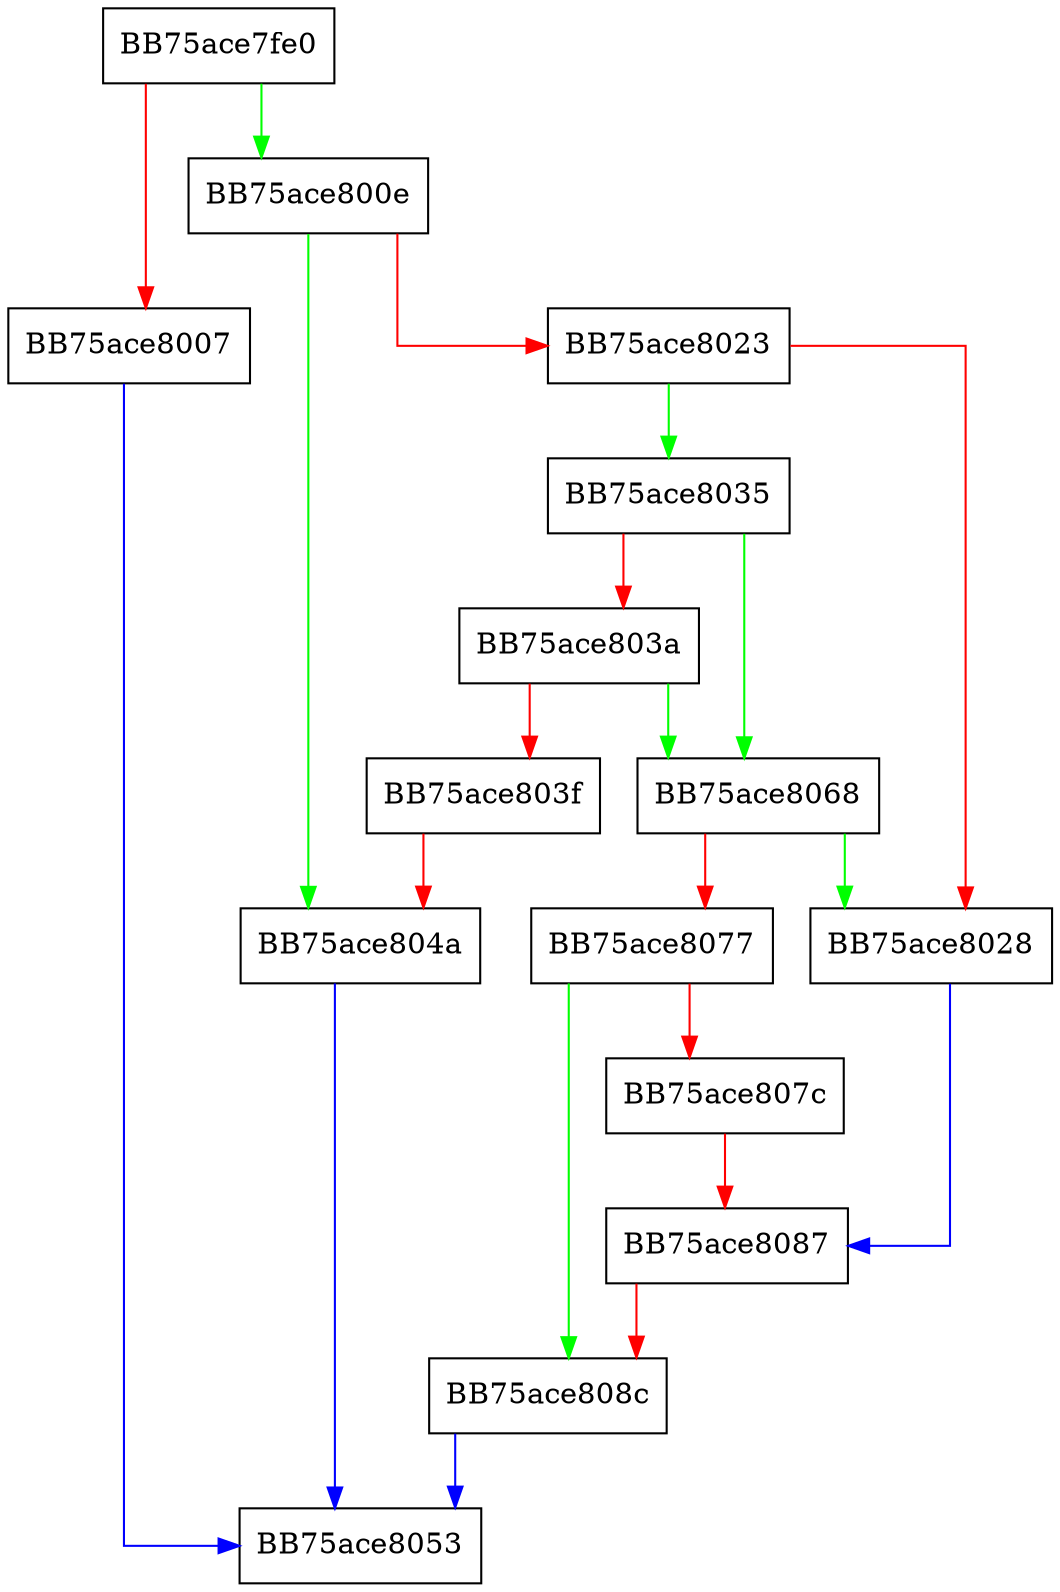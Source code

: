 digraph _copy_pt_data {
  node [shape="box"];
  graph [splines=ortho];
  BB75ace7fe0 -> BB75ace800e [color="green"];
  BB75ace7fe0 -> BB75ace8007 [color="red"];
  BB75ace8007 -> BB75ace8053 [color="blue"];
  BB75ace800e -> BB75ace804a [color="green"];
  BB75ace800e -> BB75ace8023 [color="red"];
  BB75ace8023 -> BB75ace8035 [color="green"];
  BB75ace8023 -> BB75ace8028 [color="red"];
  BB75ace8028 -> BB75ace8087 [color="blue"];
  BB75ace8035 -> BB75ace8068 [color="green"];
  BB75ace8035 -> BB75ace803a [color="red"];
  BB75ace803a -> BB75ace8068 [color="green"];
  BB75ace803a -> BB75ace803f [color="red"];
  BB75ace803f -> BB75ace804a [color="red"];
  BB75ace804a -> BB75ace8053 [color="blue"];
  BB75ace8068 -> BB75ace8028 [color="green"];
  BB75ace8068 -> BB75ace8077 [color="red"];
  BB75ace8077 -> BB75ace808c [color="green"];
  BB75ace8077 -> BB75ace807c [color="red"];
  BB75ace807c -> BB75ace8087 [color="red"];
  BB75ace8087 -> BB75ace808c [color="red"];
  BB75ace808c -> BB75ace8053 [color="blue"];
}